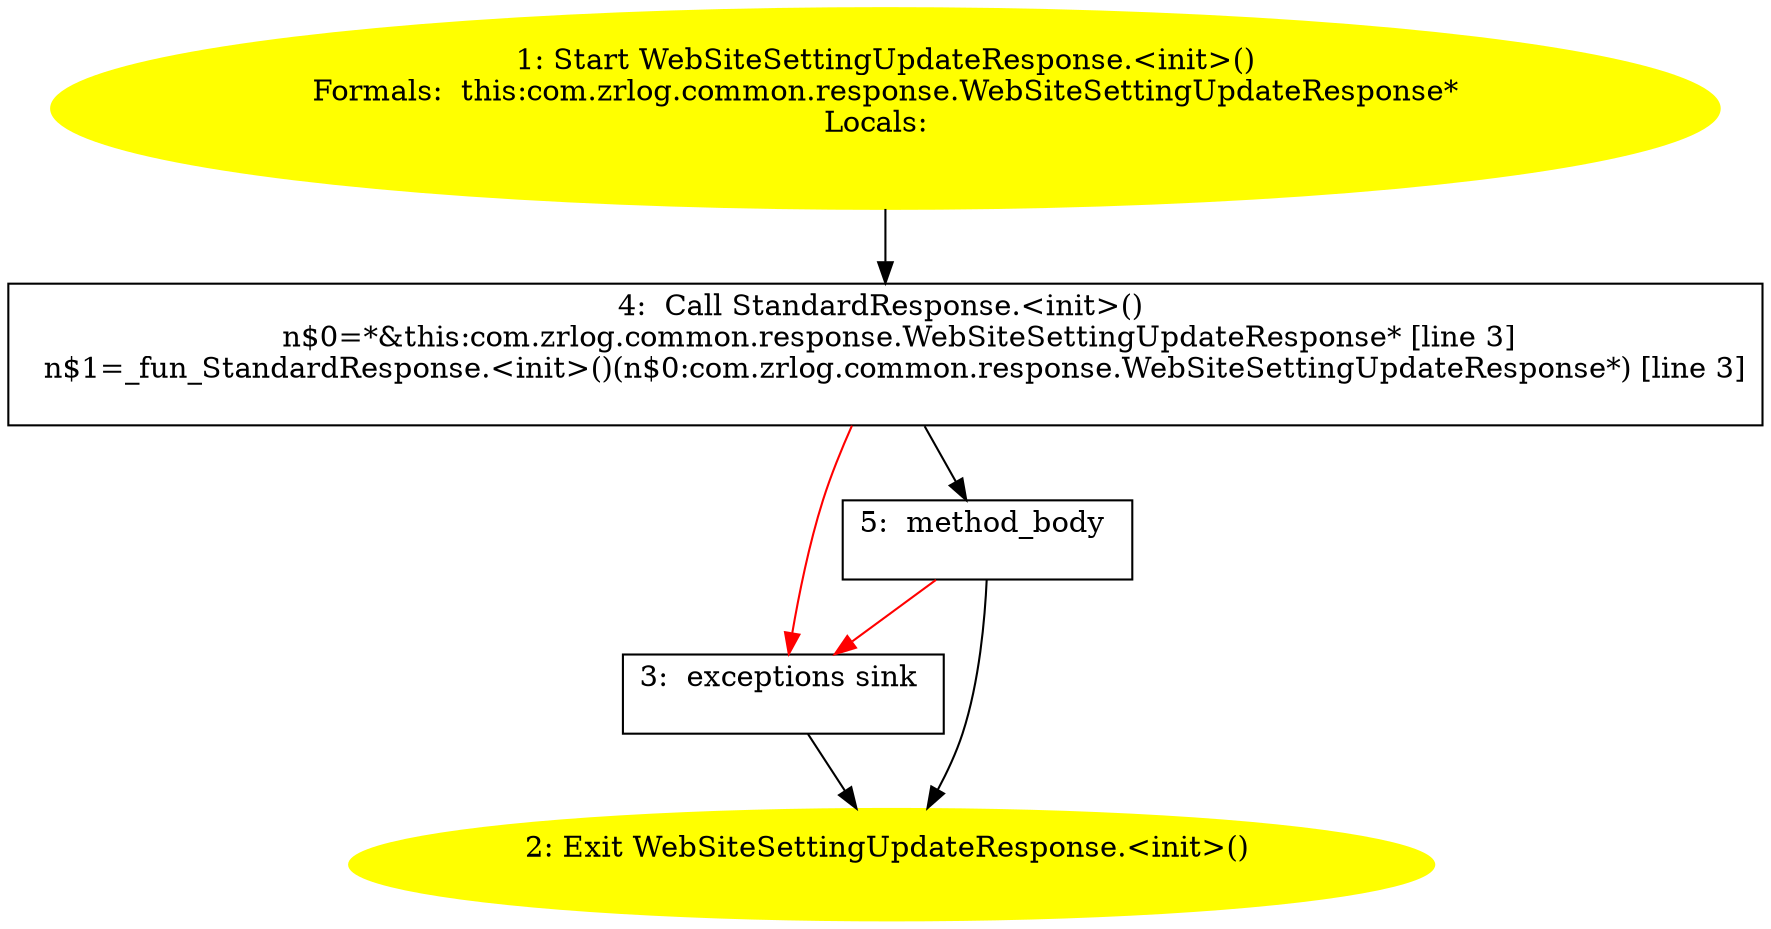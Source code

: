/* @generated */
digraph cfg {
"com.zrlog.common.response.WebSiteSettingUpdateResponse.<init>().32d9b201d7ffbc60b2f9ad41d502041f_1" [label="1: Start WebSiteSettingUpdateResponse.<init>()\nFormals:  this:com.zrlog.common.response.WebSiteSettingUpdateResponse*\nLocals:  \n  " color=yellow style=filled]
	

	 "com.zrlog.common.response.WebSiteSettingUpdateResponse.<init>().32d9b201d7ffbc60b2f9ad41d502041f_1" -> "com.zrlog.common.response.WebSiteSettingUpdateResponse.<init>().32d9b201d7ffbc60b2f9ad41d502041f_4" ;
"com.zrlog.common.response.WebSiteSettingUpdateResponse.<init>().32d9b201d7ffbc60b2f9ad41d502041f_2" [label="2: Exit WebSiteSettingUpdateResponse.<init>() \n  " color=yellow style=filled]
	

"com.zrlog.common.response.WebSiteSettingUpdateResponse.<init>().32d9b201d7ffbc60b2f9ad41d502041f_3" [label="3:  exceptions sink \n  " shape="box"]
	

	 "com.zrlog.common.response.WebSiteSettingUpdateResponse.<init>().32d9b201d7ffbc60b2f9ad41d502041f_3" -> "com.zrlog.common.response.WebSiteSettingUpdateResponse.<init>().32d9b201d7ffbc60b2f9ad41d502041f_2" ;
"com.zrlog.common.response.WebSiteSettingUpdateResponse.<init>().32d9b201d7ffbc60b2f9ad41d502041f_4" [label="4:  Call StandardResponse.<init>() \n   n$0=*&this:com.zrlog.common.response.WebSiteSettingUpdateResponse* [line 3]\n  n$1=_fun_StandardResponse.<init>()(n$0:com.zrlog.common.response.WebSiteSettingUpdateResponse*) [line 3]\n " shape="box"]
	

	 "com.zrlog.common.response.WebSiteSettingUpdateResponse.<init>().32d9b201d7ffbc60b2f9ad41d502041f_4" -> "com.zrlog.common.response.WebSiteSettingUpdateResponse.<init>().32d9b201d7ffbc60b2f9ad41d502041f_5" ;
	 "com.zrlog.common.response.WebSiteSettingUpdateResponse.<init>().32d9b201d7ffbc60b2f9ad41d502041f_4" -> "com.zrlog.common.response.WebSiteSettingUpdateResponse.<init>().32d9b201d7ffbc60b2f9ad41d502041f_3" [color="red" ];
"com.zrlog.common.response.WebSiteSettingUpdateResponse.<init>().32d9b201d7ffbc60b2f9ad41d502041f_5" [label="5:  method_body \n  " shape="box"]
	

	 "com.zrlog.common.response.WebSiteSettingUpdateResponse.<init>().32d9b201d7ffbc60b2f9ad41d502041f_5" -> "com.zrlog.common.response.WebSiteSettingUpdateResponse.<init>().32d9b201d7ffbc60b2f9ad41d502041f_2" ;
	 "com.zrlog.common.response.WebSiteSettingUpdateResponse.<init>().32d9b201d7ffbc60b2f9ad41d502041f_5" -> "com.zrlog.common.response.WebSiteSettingUpdateResponse.<init>().32d9b201d7ffbc60b2f9ad41d502041f_3" [color="red" ];
}
